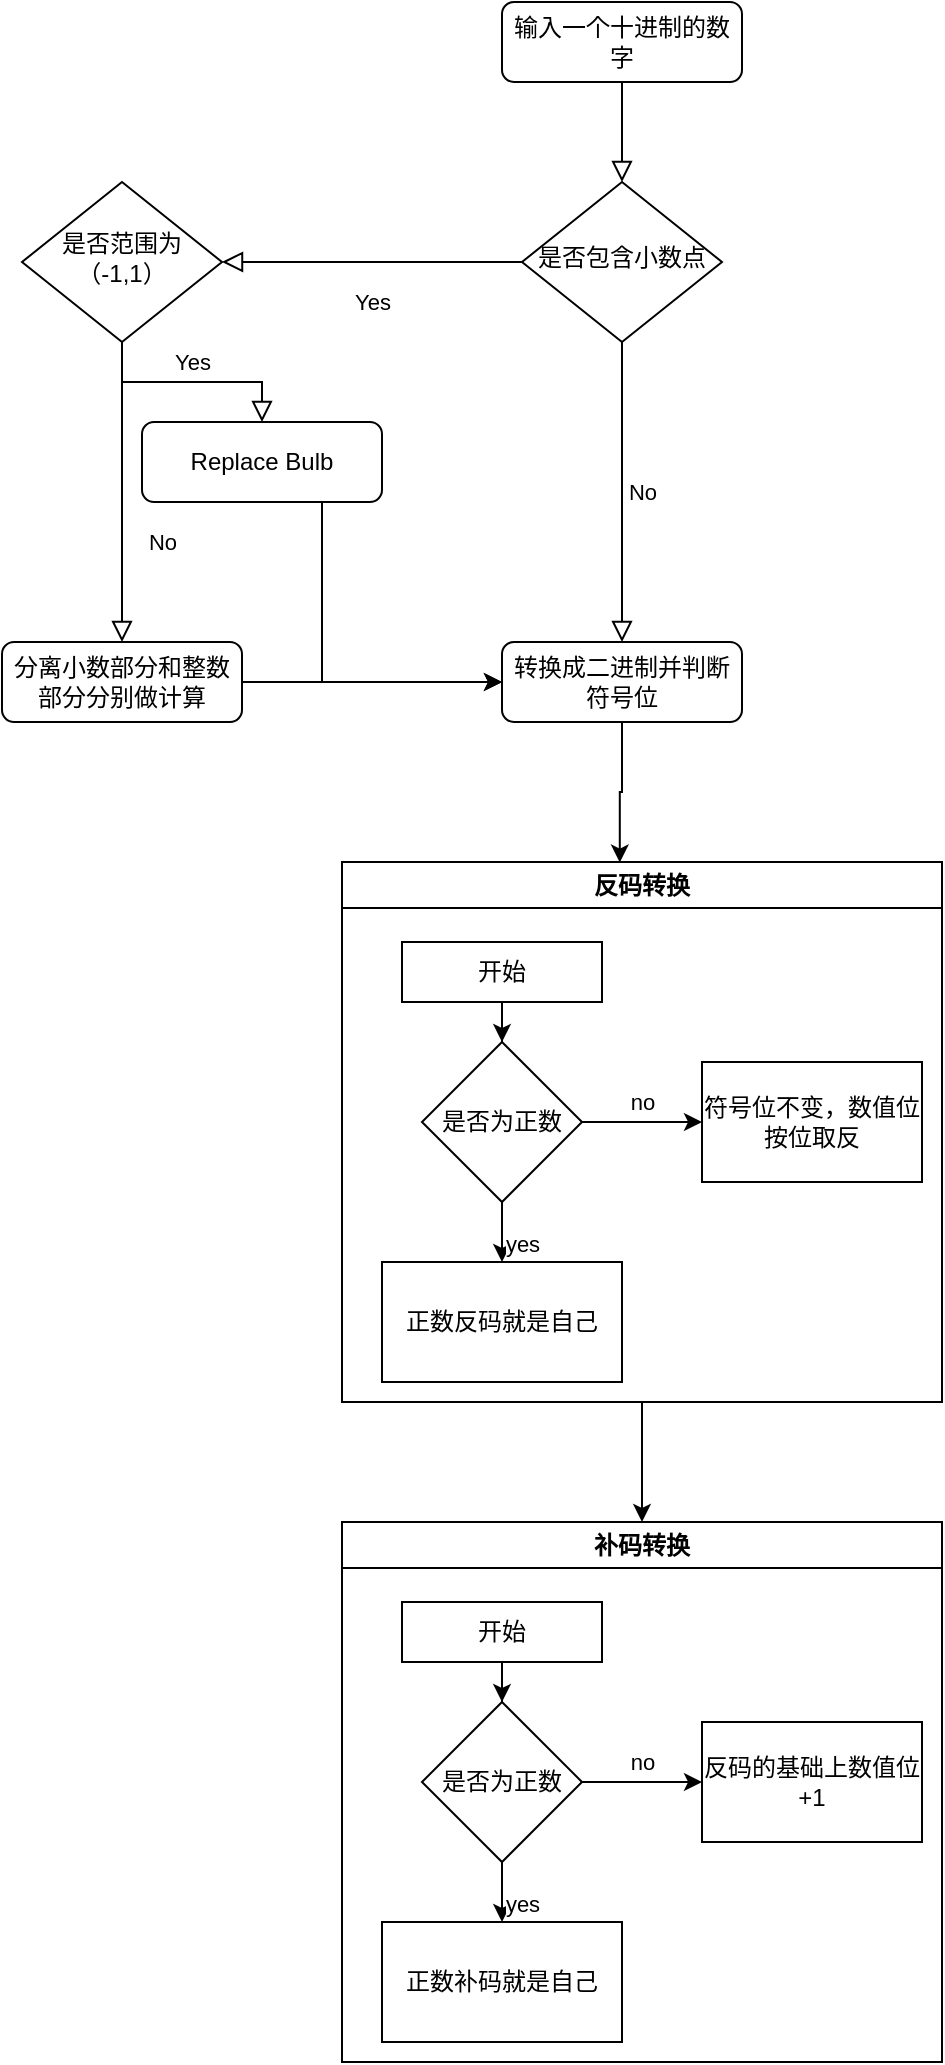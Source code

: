 <mxfile version="22.0.4" type="github">
  <diagram id="C5RBs43oDa-KdzZeNtuy" name="Page-1">
    <mxGraphModel dx="1184" dy="1101" grid="1" gridSize="10" guides="1" tooltips="1" connect="1" arrows="1" fold="1" page="1" pageScale="1" pageWidth="827" pageHeight="1169" math="0" shadow="0">
      <root>
        <mxCell id="WIyWlLk6GJQsqaUBKTNV-0" />
        <mxCell id="WIyWlLk6GJQsqaUBKTNV-1" parent="WIyWlLk6GJQsqaUBKTNV-0" />
        <mxCell id="WIyWlLk6GJQsqaUBKTNV-2" value="" style="rounded=0;html=1;jettySize=auto;orthogonalLoop=1;fontSize=11;endArrow=block;endFill=0;endSize=8;strokeWidth=1;shadow=0;labelBackgroundColor=none;edgeStyle=orthogonalEdgeStyle;" parent="WIyWlLk6GJQsqaUBKTNV-1" source="WIyWlLk6GJQsqaUBKTNV-3" target="WIyWlLk6GJQsqaUBKTNV-6" edge="1">
          <mxGeometry relative="1" as="geometry" />
        </mxCell>
        <mxCell id="WIyWlLk6GJQsqaUBKTNV-3" value="输入一个十进制的数字" style="rounded=1;whiteSpace=wrap;html=1;fontSize=12;glass=0;strokeWidth=1;shadow=0;" parent="WIyWlLk6GJQsqaUBKTNV-1" vertex="1">
          <mxGeometry x="430" y="20" width="120" height="40" as="geometry" />
        </mxCell>
        <mxCell id="WIyWlLk6GJQsqaUBKTNV-4" value="Yes" style="rounded=0;html=1;jettySize=auto;orthogonalLoop=1;fontSize=11;endArrow=block;endFill=0;endSize=8;strokeWidth=1;shadow=0;labelBackgroundColor=none;edgeStyle=orthogonalEdgeStyle;" parent="WIyWlLk6GJQsqaUBKTNV-1" source="WIyWlLk6GJQsqaUBKTNV-6" target="WIyWlLk6GJQsqaUBKTNV-10" edge="1">
          <mxGeometry y="20" relative="1" as="geometry">
            <mxPoint as="offset" />
          </mxGeometry>
        </mxCell>
        <mxCell id="WIyWlLk6GJQsqaUBKTNV-5" value="No" style="edgeStyle=orthogonalEdgeStyle;rounded=0;html=1;jettySize=auto;orthogonalLoop=1;fontSize=11;endArrow=block;endFill=0;endSize=8;strokeWidth=1;shadow=0;labelBackgroundColor=none;" parent="WIyWlLk6GJQsqaUBKTNV-1" source="WIyWlLk6GJQsqaUBKTNV-6" target="WIyWlLk6GJQsqaUBKTNV-7" edge="1">
          <mxGeometry y="10" relative="1" as="geometry">
            <mxPoint as="offset" />
          </mxGeometry>
        </mxCell>
        <mxCell id="WIyWlLk6GJQsqaUBKTNV-6" value="是否包含小数点" style="rhombus;whiteSpace=wrap;html=1;shadow=0;fontFamily=Helvetica;fontSize=12;align=center;strokeWidth=1;spacing=6;spacingTop=-4;" parent="WIyWlLk6GJQsqaUBKTNV-1" vertex="1">
          <mxGeometry x="440" y="110" width="100" height="80" as="geometry" />
        </mxCell>
        <mxCell id="WIyWlLk6GJQsqaUBKTNV-8" value="No" style="rounded=0;html=1;jettySize=auto;orthogonalLoop=1;fontSize=11;endArrow=block;endFill=0;endSize=8;strokeWidth=1;shadow=0;labelBackgroundColor=none;edgeStyle=orthogonalEdgeStyle;" parent="WIyWlLk6GJQsqaUBKTNV-1" source="WIyWlLk6GJQsqaUBKTNV-10" target="WIyWlLk6GJQsqaUBKTNV-11" edge="1">
          <mxGeometry x="0.333" y="20" relative="1" as="geometry">
            <mxPoint as="offset" />
          </mxGeometry>
        </mxCell>
        <mxCell id="WIyWlLk6GJQsqaUBKTNV-9" value="Yes" style="edgeStyle=orthogonalEdgeStyle;rounded=0;html=1;jettySize=auto;orthogonalLoop=1;fontSize=11;endArrow=block;endFill=0;endSize=8;strokeWidth=1;shadow=0;labelBackgroundColor=none;" parent="WIyWlLk6GJQsqaUBKTNV-1" source="WIyWlLk6GJQsqaUBKTNV-10" target="WIyWlLk6GJQsqaUBKTNV-12" edge="1">
          <mxGeometry y="10" relative="1" as="geometry">
            <mxPoint as="offset" />
          </mxGeometry>
        </mxCell>
        <mxCell id="WIyWlLk6GJQsqaUBKTNV-10" value="是否范围为（-1,1）" style="rhombus;whiteSpace=wrap;html=1;shadow=0;fontFamily=Helvetica;fontSize=12;align=center;strokeWidth=1;spacing=6;spacingTop=-4;" parent="WIyWlLk6GJQsqaUBKTNV-1" vertex="1">
          <mxGeometry x="190" y="110" width="100" height="80" as="geometry" />
        </mxCell>
        <mxCell id="a-_6J133EqKh91ZIbbef-30" style="edgeStyle=orthogonalEdgeStyle;rounded=0;orthogonalLoop=1;jettySize=auto;html=1;entryX=0;entryY=0.5;entryDx=0;entryDy=0;" parent="WIyWlLk6GJQsqaUBKTNV-1" source="WIyWlLk6GJQsqaUBKTNV-11" target="WIyWlLk6GJQsqaUBKTNV-7" edge="1">
          <mxGeometry relative="1" as="geometry" />
        </mxCell>
        <mxCell id="WIyWlLk6GJQsqaUBKTNV-11" value="分离小数部分和整数部分分别做计算" style="rounded=1;whiteSpace=wrap;html=1;fontSize=12;glass=0;strokeWidth=1;shadow=0;" parent="WIyWlLk6GJQsqaUBKTNV-1" vertex="1">
          <mxGeometry x="180" y="340" width="120" height="40" as="geometry" />
        </mxCell>
        <mxCell id="a-_6J133EqKh91ZIbbef-33" style="edgeStyle=orthogonalEdgeStyle;rounded=0;orthogonalLoop=1;jettySize=auto;html=1;exitX=0.75;exitY=1;exitDx=0;exitDy=0;" parent="WIyWlLk6GJQsqaUBKTNV-1" source="WIyWlLk6GJQsqaUBKTNV-12" edge="1">
          <mxGeometry relative="1" as="geometry">
            <mxPoint x="430" y="360" as="targetPoint" />
            <Array as="points">
              <mxPoint x="340" y="360" />
            </Array>
          </mxGeometry>
        </mxCell>
        <mxCell id="WIyWlLk6GJQsqaUBKTNV-12" value="Replace Bulb" style="rounded=1;whiteSpace=wrap;html=1;fontSize=12;glass=0;strokeWidth=1;shadow=0;" parent="WIyWlLk6GJQsqaUBKTNV-1" vertex="1">
          <mxGeometry x="250" y="230" width="120" height="40" as="geometry" />
        </mxCell>
        <mxCell id="Gen7DUi7adraW_FfG2y3-0" value="补码转换" style="swimlane;whiteSpace=wrap;html=1;" vertex="1" parent="WIyWlLk6GJQsqaUBKTNV-1">
          <mxGeometry x="350" y="780" width="300" height="270" as="geometry" />
        </mxCell>
        <mxCell id="Gen7DUi7adraW_FfG2y3-1" value="" style="edgeStyle=orthogonalEdgeStyle;rounded=0;orthogonalLoop=1;jettySize=auto;html=1;" edge="1" parent="Gen7DUi7adraW_FfG2y3-0" source="Gen7DUi7adraW_FfG2y3-2" target="Gen7DUi7adraW_FfG2y3-7">
          <mxGeometry relative="1" as="geometry" />
        </mxCell>
        <mxCell id="Gen7DUi7adraW_FfG2y3-2" value="开始" style="rounded=0;whiteSpace=wrap;html=1;" vertex="1" parent="Gen7DUi7adraW_FfG2y3-0">
          <mxGeometry x="30" y="40" width="100" height="30" as="geometry" />
        </mxCell>
        <mxCell id="Gen7DUi7adraW_FfG2y3-3" value="" style="edgeStyle=orthogonalEdgeStyle;rounded=0;orthogonalLoop=1;jettySize=auto;html=1;" edge="1" parent="Gen7DUi7adraW_FfG2y3-0" source="Gen7DUi7adraW_FfG2y3-7" target="Gen7DUi7adraW_FfG2y3-8">
          <mxGeometry relative="1" as="geometry" />
        </mxCell>
        <mxCell id="Gen7DUi7adraW_FfG2y3-4" value="yes" style="edgeLabel;html=1;align=center;verticalAlign=middle;resizable=0;points=[];" vertex="1" connectable="0" parent="Gen7DUi7adraW_FfG2y3-3">
          <mxGeometry x="-0.252" y="1" relative="1" as="geometry">
            <mxPoint x="9" y="2" as="offset" />
          </mxGeometry>
        </mxCell>
        <mxCell id="Gen7DUi7adraW_FfG2y3-5" value="" style="edgeStyle=orthogonalEdgeStyle;rounded=0;orthogonalLoop=1;jettySize=auto;html=1;" edge="1" parent="Gen7DUi7adraW_FfG2y3-0" source="Gen7DUi7adraW_FfG2y3-7" target="Gen7DUi7adraW_FfG2y3-9">
          <mxGeometry relative="1" as="geometry" />
        </mxCell>
        <mxCell id="Gen7DUi7adraW_FfG2y3-6" value="no" style="edgeLabel;html=1;align=center;verticalAlign=middle;resizable=0;points=[];" vertex="1" connectable="0" parent="Gen7DUi7adraW_FfG2y3-5">
          <mxGeometry x="-0.122" relative="1" as="geometry">
            <mxPoint x="3" y="-10" as="offset" />
          </mxGeometry>
        </mxCell>
        <mxCell id="Gen7DUi7adraW_FfG2y3-7" value="是否为正数" style="rhombus;whiteSpace=wrap;html=1;rounded=0;" vertex="1" parent="Gen7DUi7adraW_FfG2y3-0">
          <mxGeometry x="40" y="90" width="80" height="80" as="geometry" />
        </mxCell>
        <mxCell id="Gen7DUi7adraW_FfG2y3-8" value="正数补码就是自己" style="whiteSpace=wrap;html=1;rounded=0;" vertex="1" parent="Gen7DUi7adraW_FfG2y3-0">
          <mxGeometry x="20" y="200" width="120" height="60" as="geometry" />
        </mxCell>
        <mxCell id="Gen7DUi7adraW_FfG2y3-9" value="反码的基础上数值位+1" style="rounded=0;whiteSpace=wrap;html=1;" vertex="1" parent="Gen7DUi7adraW_FfG2y3-0">
          <mxGeometry x="180" y="100" width="110" height="60" as="geometry" />
        </mxCell>
        <mxCell id="WIyWlLk6GJQsqaUBKTNV-7" value="转换成二进制并判断符号位" style="rounded=1;whiteSpace=wrap;html=1;fontSize=12;glass=0;strokeWidth=1;shadow=0;" parent="WIyWlLk6GJQsqaUBKTNV-1" vertex="1">
          <mxGeometry x="430" y="340" width="120" height="40" as="geometry" />
        </mxCell>
        <mxCell id="Gen7DUi7adraW_FfG2y3-10" style="edgeStyle=orthogonalEdgeStyle;rounded=0;orthogonalLoop=1;jettySize=auto;html=1;exitX=0.5;exitY=1;exitDx=0;exitDy=0;entryX=0.5;entryY=0;entryDx=0;entryDy=0;" edge="1" parent="WIyWlLk6GJQsqaUBKTNV-1" source="a-_6J133EqKh91ZIbbef-4" target="Gen7DUi7adraW_FfG2y3-0">
          <mxGeometry relative="1" as="geometry" />
        </mxCell>
        <mxCell id="a-_6J133EqKh91ZIbbef-4" value="反码转换" style="swimlane;whiteSpace=wrap;html=1;" parent="WIyWlLk6GJQsqaUBKTNV-1" vertex="1">
          <mxGeometry x="350" y="450" width="300" height="270" as="geometry" />
        </mxCell>
        <mxCell id="a-_6J133EqKh91ZIbbef-7" value="" style="edgeStyle=orthogonalEdgeStyle;rounded=0;orthogonalLoop=1;jettySize=auto;html=1;" parent="a-_6J133EqKh91ZIbbef-4" source="a-_6J133EqKh91ZIbbef-5" target="a-_6J133EqKh91ZIbbef-6" edge="1">
          <mxGeometry relative="1" as="geometry" />
        </mxCell>
        <mxCell id="a-_6J133EqKh91ZIbbef-5" value="开始" style="rounded=0;whiteSpace=wrap;html=1;" parent="a-_6J133EqKh91ZIbbef-4" vertex="1">
          <mxGeometry x="30" y="40" width="100" height="30" as="geometry" />
        </mxCell>
        <mxCell id="a-_6J133EqKh91ZIbbef-10" value="" style="edgeStyle=orthogonalEdgeStyle;rounded=0;orthogonalLoop=1;jettySize=auto;html=1;" parent="a-_6J133EqKh91ZIbbef-4" source="a-_6J133EqKh91ZIbbef-6" target="a-_6J133EqKh91ZIbbef-9" edge="1">
          <mxGeometry relative="1" as="geometry" />
        </mxCell>
        <mxCell id="a-_6J133EqKh91ZIbbef-11" value="yes" style="edgeLabel;html=1;align=center;verticalAlign=middle;resizable=0;points=[];" parent="a-_6J133EqKh91ZIbbef-10" vertex="1" connectable="0">
          <mxGeometry x="-0.252" y="1" relative="1" as="geometry">
            <mxPoint x="9" y="2" as="offset" />
          </mxGeometry>
        </mxCell>
        <mxCell id="a-_6J133EqKh91ZIbbef-13" value="" style="edgeStyle=orthogonalEdgeStyle;rounded=0;orthogonalLoop=1;jettySize=auto;html=1;" parent="a-_6J133EqKh91ZIbbef-4" source="a-_6J133EqKh91ZIbbef-6" target="a-_6J133EqKh91ZIbbef-12" edge="1">
          <mxGeometry relative="1" as="geometry" />
        </mxCell>
        <mxCell id="a-_6J133EqKh91ZIbbef-14" value="no" style="edgeLabel;html=1;align=center;verticalAlign=middle;resizable=0;points=[];" parent="a-_6J133EqKh91ZIbbef-13" vertex="1" connectable="0">
          <mxGeometry x="-0.122" relative="1" as="geometry">
            <mxPoint x="3" y="-10" as="offset" />
          </mxGeometry>
        </mxCell>
        <mxCell id="a-_6J133EqKh91ZIbbef-6" value="是否为正数" style="rhombus;whiteSpace=wrap;html=1;rounded=0;" parent="a-_6J133EqKh91ZIbbef-4" vertex="1">
          <mxGeometry x="40" y="90" width="80" height="80" as="geometry" />
        </mxCell>
        <mxCell id="a-_6J133EqKh91ZIbbef-9" value="正数反码就是自己" style="whiteSpace=wrap;html=1;rounded=0;" parent="a-_6J133EqKh91ZIbbef-4" vertex="1">
          <mxGeometry x="20" y="200" width="120" height="60" as="geometry" />
        </mxCell>
        <mxCell id="a-_6J133EqKh91ZIbbef-12" value="符号位不变，数值位按位取反" style="rounded=0;whiteSpace=wrap;html=1;" parent="a-_6J133EqKh91ZIbbef-4" vertex="1">
          <mxGeometry x="180" y="100" width="110" height="60" as="geometry" />
        </mxCell>
        <mxCell id="a-_6J133EqKh91ZIbbef-28" style="edgeStyle=orthogonalEdgeStyle;rounded=0;orthogonalLoop=1;jettySize=auto;html=1;exitX=0.5;exitY=1;exitDx=0;exitDy=0;entryX=0.463;entryY=0.001;entryDx=0;entryDy=0;entryPerimeter=0;" parent="WIyWlLk6GJQsqaUBKTNV-1" source="WIyWlLk6GJQsqaUBKTNV-7" target="a-_6J133EqKh91ZIbbef-4" edge="1">
          <mxGeometry relative="1" as="geometry" />
        </mxCell>
      </root>
    </mxGraphModel>
  </diagram>
</mxfile>
